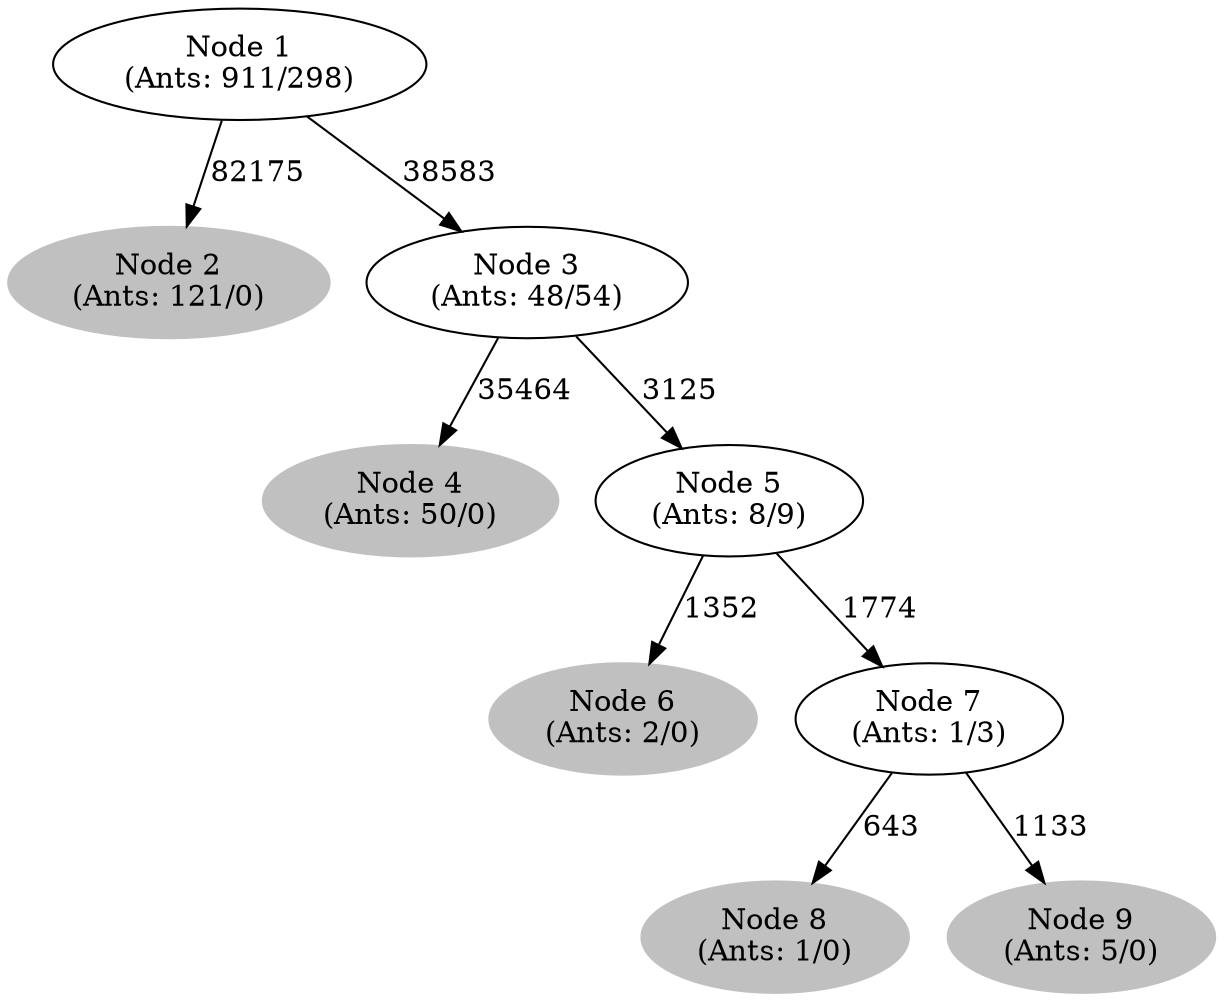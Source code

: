 digraph G {
	
	 "Node 2\n(Ants: 121/0)" [style=filled,color="gray"];
	"Node 1\n(Ants: 911/298)" -> "Node 2\n(Ants: 121/0)" [label=82175];
	 "Node 1\n(Ants: 911/298)" -> "Node 3\n(Ants: 48/54)" [label=38583];
	 "Node 4\n(Ants: 50/0)" [style=filled,color="gray"];
	"Node 3\n(Ants: 48/54)" -> "Node 4\n(Ants: 50/0)" [label=35464];
	 "Node 3\n(Ants: 48/54)" -> "Node 5\n(Ants: 8/9)" [label=3125];
	 "Node 6\n(Ants: 2/0)" [style=filled,color="gray"];
	"Node 5\n(Ants: 8/9)" -> "Node 6\n(Ants: 2/0)" [label=1352];
	 "Node 5\n(Ants: 8/9)" -> "Node 7\n(Ants: 1/3)" [label=1774];
	 "Node 8\n(Ants: 1/0)" [style=filled,color="gray"];
	"Node 7\n(Ants: 1/3)" -> "Node 8\n(Ants: 1/0)" [label=643];
	 "Node 9\n(Ants: 5/0)" [style=filled,color="gray"];
	"Node 7\n(Ants: 1/3)" -> "Node 9\n(Ants: 5/0)" [label=1133];
	 
}
